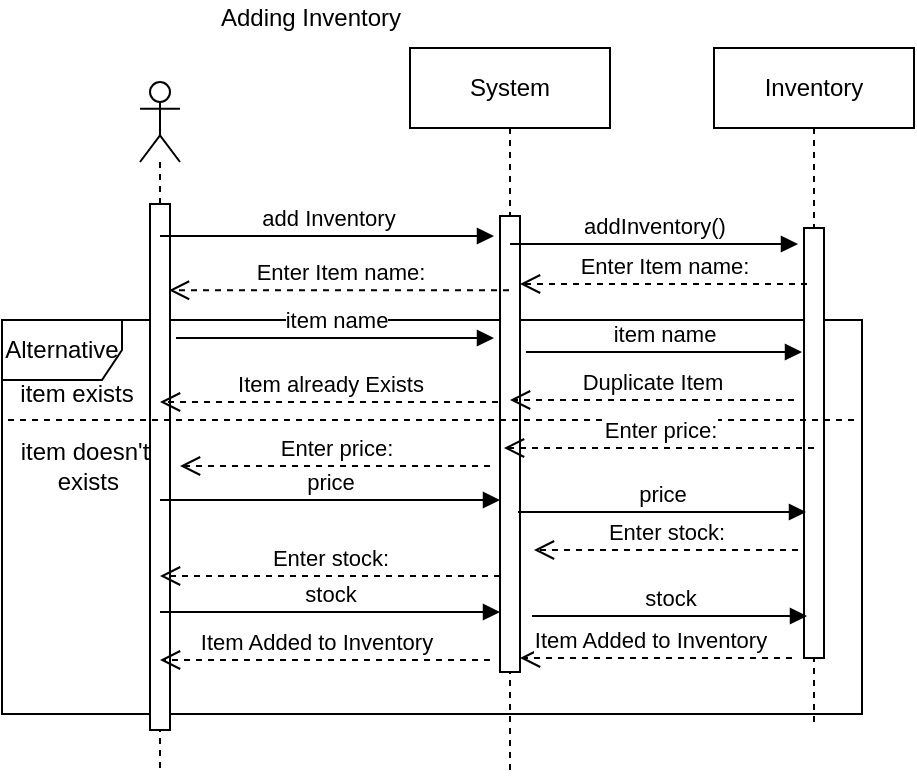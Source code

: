 <mxfile version="12.9.8"><diagram id="d5Mxbu8YXfVTBxv3QsCY" name="Page-1"><mxGraphModel dx="1102" dy="615" grid="0" gridSize="10" guides="1" tooltips="1" connect="1" arrows="1" fold="1" page="1" pageScale="1" pageWidth="1169" pageHeight="827" math="0" shadow="0"><root><mxCell id="0"/><mxCell id="1" parent="0"/><mxCell id="JgO0UdlBOraQYbxL6rx_-39" value="Alternative" style="shape=umlFrame;whiteSpace=wrap;html=1;" vertex="1" parent="1"><mxGeometry x="116" y="310" width="430" height="197" as="geometry"/></mxCell><mxCell id="JgO0UdlBOraQYbxL6rx_-28" value="" style="shape=umlLifeline;participant=umlActor;perimeter=lifelinePerimeter;whiteSpace=wrap;html=1;container=1;collapsible=0;recursiveResize=0;verticalAlign=top;spacingTop=36;labelBackgroundColor=#ffffff;outlineConnect=0;" vertex="1" parent="1"><mxGeometry x="185" y="191" width="20" height="346" as="geometry"/></mxCell><mxCell id="JgO0UdlBOraQYbxL6rx_-16" value="System" style="shape=umlLifeline;perimeter=lifelinePerimeter;whiteSpace=wrap;html=1;container=1;collapsible=0;recursiveResize=0;outlineConnect=0;" vertex="1" parent="1"><mxGeometry x="320" y="174" width="100" height="363" as="geometry"/></mxCell><mxCell id="JgO0UdlBOraQYbxL6rx_-11" value="" style="html=1;points=[];perimeter=orthogonalPerimeter;" vertex="1" parent="1"><mxGeometry x="190" y="252" width="10" height="263" as="geometry"/></mxCell><mxCell id="JgO0UdlBOraQYbxL6rx_-13" value="" style="html=1;points=[];perimeter=orthogonalPerimeter;" vertex="1" parent="1"><mxGeometry x="365" y="258" width="10" height="228" as="geometry"/></mxCell><mxCell id="JgO0UdlBOraQYbxL6rx_-14" value="add Inventory" style="html=1;verticalAlign=bottom;endArrow=block;" edge="1" parent="1" source="JgO0UdlBOraQYbxL6rx_-28"><mxGeometry relative="1" as="geometry"><mxPoint x="214" y="268" as="sourcePoint"/><mxPoint x="362" y="268" as="targetPoint"/></mxGeometry></mxCell><mxCell id="JgO0UdlBOraQYbxL6rx_-17" value="Inventory" style="shape=umlLifeline;perimeter=lifelinePerimeter;whiteSpace=wrap;html=1;container=1;collapsible=0;recursiveResize=0;outlineConnect=0;" vertex="1" parent="1"><mxGeometry x="472" y="174" width="100" height="340" as="geometry"/></mxCell><mxCell id="JgO0UdlBOraQYbxL6rx_-20" value="" style="html=1;points=[];perimeter=orthogonalPerimeter;" vertex="1" parent="JgO0UdlBOraQYbxL6rx_-17"><mxGeometry x="45" y="90" width="10" height="215" as="geometry"/></mxCell><mxCell id="JgO0UdlBOraQYbxL6rx_-19" value="addInventory()" style="html=1;verticalAlign=bottom;endArrow=block;" edge="1" parent="1" source="JgO0UdlBOraQYbxL6rx_-16"><mxGeometry width="80" relative="1" as="geometry"><mxPoint x="537" y="357" as="sourcePoint"/><mxPoint x="514" y="272" as="targetPoint"/><Array as="points"><mxPoint x="459" y="272"/></Array></mxGeometry></mxCell><mxCell id="JgO0UdlBOraQYbxL6rx_-21" value="Enter Item name:" style="html=1;verticalAlign=bottom;endArrow=open;dashed=1;endSize=8;entryX=0.95;entryY=0.164;entryDx=0;entryDy=0;entryPerimeter=0;" edge="1" parent="1" source="JgO0UdlBOraQYbxL6rx_-16" target="JgO0UdlBOraQYbxL6rx_-11"><mxGeometry relative="1" as="geometry"><mxPoint x="340" y="306" as="sourcePoint"/><mxPoint x="210" y="306" as="targetPoint"/></mxGeometry></mxCell><mxCell id="JgO0UdlBOraQYbxL6rx_-22" value="item name" style="html=1;verticalAlign=bottom;endArrow=block;" edge="1" parent="1"><mxGeometry width="80" relative="1" as="geometry"><mxPoint x="203" y="319" as="sourcePoint"/><mxPoint x="362" y="319" as="targetPoint"/></mxGeometry></mxCell><mxCell id="JgO0UdlBOraQYbxL6rx_-23" value="Enter price:" style="html=1;verticalAlign=bottom;endArrow=open;dashed=1;endSize=8;" edge="1" parent="1"><mxGeometry relative="1" as="geometry"><mxPoint x="360" y="383" as="sourcePoint"/><mxPoint x="205" y="383" as="targetPoint"/></mxGeometry></mxCell><mxCell id="JgO0UdlBOraQYbxL6rx_-24" value="price" style="html=1;verticalAlign=bottom;endArrow=block;" edge="1" parent="1"><mxGeometry width="80" relative="1" as="geometry"><mxPoint x="195" y="400" as="sourcePoint"/><mxPoint x="365" y="400" as="targetPoint"/></mxGeometry></mxCell><mxCell id="JgO0UdlBOraQYbxL6rx_-25" value="Enter stock:" style="html=1;verticalAlign=bottom;endArrow=open;dashed=1;endSize=8;" edge="1" parent="1" target="JgO0UdlBOraQYbxL6rx_-28"><mxGeometry relative="1" as="geometry"><mxPoint x="365" y="438" as="sourcePoint"/><mxPoint x="226" y="438" as="targetPoint"/></mxGeometry></mxCell><mxCell id="JgO0UdlBOraQYbxL6rx_-26" value="stock" style="html=1;verticalAlign=bottom;endArrow=block;" edge="1" parent="1" source="JgO0UdlBOraQYbxL6rx_-28"><mxGeometry width="80" relative="1" as="geometry"><mxPoint x="227" y="456" as="sourcePoint"/><mxPoint x="365" y="456" as="targetPoint"/></mxGeometry></mxCell><mxCell id="JgO0UdlBOraQYbxL6rx_-27" value="Item Added to Inventory" style="html=1;verticalAlign=bottom;endArrow=open;dashed=1;endSize=8;" edge="1" parent="1"><mxGeometry x="0.052" relative="1" as="geometry"><mxPoint x="511" y="479" as="sourcePoint"/><mxPoint x="375" y="479" as="targetPoint"/><mxPoint as="offset"/></mxGeometry></mxCell><mxCell id="JgO0UdlBOraQYbxL6rx_-29" value="Enter Item name:" style="html=1;verticalAlign=bottom;endArrow=open;dashed=1;endSize=8;" edge="1" parent="1"><mxGeometry relative="1" as="geometry"><mxPoint x="518.5" y="292.002" as="sourcePoint"/><mxPoint x="375" y="292" as="targetPoint"/></mxGeometry></mxCell><mxCell id="JgO0UdlBOraQYbxL6rx_-30" value="item name" style="html=1;verticalAlign=bottom;endArrow=block;" edge="1" parent="1"><mxGeometry width="80" relative="1" as="geometry"><mxPoint x="378" y="326" as="sourcePoint"/><mxPoint x="516" y="326" as="targetPoint"/></mxGeometry></mxCell><mxCell id="JgO0UdlBOraQYbxL6rx_-41" value="" style="line;strokeWidth=1;fillColor=none;align=left;verticalAlign=middle;spacingTop=-1;spacingLeft=3;spacingRight=3;rotatable=0;labelPosition=right;points=[];portConstraint=eastwest;dashed=1;" vertex="1" parent="1"><mxGeometry x="119" y="356" width="425" height="8" as="geometry"/></mxCell><mxCell id="JgO0UdlBOraQYbxL6rx_-42" value="Duplicate Item" style="html=1;verticalAlign=bottom;endArrow=open;dashed=1;endSize=8;" edge="1" parent="1" target="JgO0UdlBOraQYbxL6rx_-16"><mxGeometry relative="1" as="geometry"><mxPoint x="512" y="350" as="sourcePoint"/><mxPoint x="432" y="350" as="targetPoint"/></mxGeometry></mxCell><mxCell id="JgO0UdlBOraQYbxL6rx_-43" value="Item already Exists" style="html=1;verticalAlign=bottom;endArrow=open;dashed=1;endSize=8;" edge="1" parent="1" target="JgO0UdlBOraQYbxL6rx_-28"><mxGeometry relative="1" as="geometry"><mxPoint x="364" y="351" as="sourcePoint"/><mxPoint x="255" y="351" as="targetPoint"/></mxGeometry></mxCell><mxCell id="JgO0UdlBOraQYbxL6rx_-45" value="item doesn't&lt;br&gt;&amp;nbsp;exists" style="text;html=1;align=center;verticalAlign=middle;resizable=0;points=[];autosize=1;" vertex="1" parent="1"><mxGeometry x="119" y="367" width="75" height="32" as="geometry"/></mxCell><mxCell id="JgO0UdlBOraQYbxL6rx_-46" value="Enter price:" style="html=1;verticalAlign=bottom;endArrow=open;dashed=1;endSize=8;" edge="1" parent="1"><mxGeometry relative="1" as="geometry"><mxPoint x="522" y="374" as="sourcePoint"/><mxPoint x="367" y="374" as="targetPoint"/></mxGeometry></mxCell><mxCell id="JgO0UdlBOraQYbxL6rx_-47" value="price" style="html=1;verticalAlign=bottom;endArrow=block;" edge="1" parent="1"><mxGeometry width="80" relative="1" as="geometry"><mxPoint x="374" y="406" as="sourcePoint"/><mxPoint x="518" y="406" as="targetPoint"/></mxGeometry></mxCell><mxCell id="JgO0UdlBOraQYbxL6rx_-48" value="Enter stock:" style="html=1;verticalAlign=bottom;endArrow=open;dashed=1;endSize=8;" edge="1" parent="1"><mxGeometry relative="1" as="geometry"><mxPoint x="514" y="425" as="sourcePoint"/><mxPoint x="382" y="425" as="targetPoint"/></mxGeometry></mxCell><mxCell id="JgO0UdlBOraQYbxL6rx_-49" value="stock" style="html=1;verticalAlign=bottom;endArrow=block;" edge="1" parent="1"><mxGeometry width="80" relative="1" as="geometry"><mxPoint x="381" y="458" as="sourcePoint"/><mxPoint x="518.5" y="458" as="targetPoint"/></mxGeometry></mxCell><mxCell id="JgO0UdlBOraQYbxL6rx_-50" value="Item Added to Inventory" style="html=1;verticalAlign=bottom;endArrow=open;dashed=1;endSize=8;" edge="1" parent="1" target="JgO0UdlBOraQYbxL6rx_-28"><mxGeometry x="0.052" relative="1" as="geometry"><mxPoint x="360" y="480" as="sourcePoint"/><mxPoint x="224" y="480" as="targetPoint"/><mxPoint as="offset"/></mxGeometry></mxCell><mxCell id="JgO0UdlBOraQYbxL6rx_-51" value="item exists" style="text;html=1;align=center;verticalAlign=middle;resizable=0;points=[];autosize=1;" vertex="1" parent="1"><mxGeometry x="119" y="338" width="67" height="18" as="geometry"/></mxCell><mxCell id="JgO0UdlBOraQYbxL6rx_-52" value="Adding Inventory" style="text;html=1;align=center;verticalAlign=middle;resizable=0;points=[];autosize=1;" vertex="1" parent="1"><mxGeometry x="220" y="150" width="100" height="18" as="geometry"/></mxCell></root></mxGraphModel></diagram></mxfile>